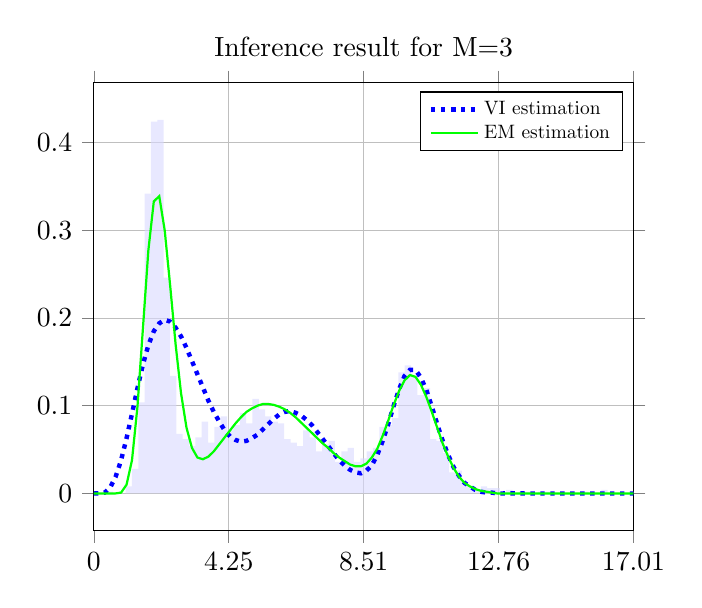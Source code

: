\begin{tikzpicture}
\begin{axis}[legend style={nodes={scale=0.7, transform shape}}, legend cell align={left}, title={Inference result for M=3}, yticklabel style={/pgf/number format/fixed,
            /pgf/number format/precision=3}, grid={major}, yminorgrids={true}, tick align={outside}, xtick={0.0,4.253,8.507,12.76,17.013}, xmin={0.0}, xmax={17.013}, scaled y ticks={false}]
    \addplot[ybar interval, fill={blue!15}, forget plot, opacity={0.6}, draw={none}, bar width={5.0e-6}]
        table[row sep={\\}]
        {
            \\
            0.4  0.002  \\
            0.6  0.0  \\
            0.8  0.0  \\
            1.0  0.008  \\
            1.2  0.028  \\
            1.4  0.104  \\
            1.6  0.342  \\
            1.8  0.424  \\
            2.0  0.426  \\
            2.2  0.246  \\
            2.4  0.134  \\
            2.6  0.068  \\
            2.8  0.062  \\
            3.0  0.054  \\
            3.2  0.064  \\
            3.4  0.082  \\
            3.6  0.058  \\
            3.8  0.076  \\
            4.0  0.088  \\
            4.2  0.072  \\
            4.4  0.078  \\
            4.6  0.092  \\
            4.8  0.08  \\
            5.0  0.108  \\
            5.2  0.096  \\
            5.4  0.088  \\
            5.6  0.082  \\
            5.8  0.08  \\
            6.0  0.062  \\
            6.2  0.058  \\
            6.4  0.054  \\
            6.6  0.072  \\
            6.8  0.064  \\
            7.0  0.048  \\
            7.2  0.056  \\
            7.4  0.06  \\
            7.6  0.036  \\
            7.8  0.048  \\
            8.0  0.052  \\
            8.2  0.036  \\
            8.4  0.04  \\
            8.6  0.048  \\
            8.8  0.052  \\
            9.0  0.076  \\
            9.2  0.078  \\
            9.4  0.086  \\
            9.6  0.138  \\
            9.8  0.146  \\
            10.0  0.134  \\
            10.2  0.112  \\
            10.4  0.12  \\
            10.6  0.062  \\
            10.8  0.06  \\
            11.0  0.046  \\
            11.2  0.024  \\
            11.4  0.026  \\
            11.6  0.01  \\
            11.8  0.008  \\
            12.0  0.004  \\
            12.2  0.008  \\
            12.4  0.006  \\
            12.6  0.006  \\
            12.8  0.002  \\
            13.0  0.004  \\
            13.2  0.0  \\
            13.4  0.002  \\
            13.6  0.002  \\
            13.8  0.0  \\
            14.0  0.002  \\
            14.2  0.002  \\
            14.4  0.0  \\
            14.6  0.0  \\
            14.8  0.0  \\
            15.0  0.0  \\
            15.2  0.0  \\
            15.4  0.002  \\
            15.6  0.0  \\
            15.8  0.0  \\
            16.0  0.004  \\
            16.2  0.0  \\
            16.4  0.0  \\
            16.6  0.0  \\
            16.8  0.0  \\
            17.0  0.002  \\
            17.2  0.0  \\
        }
        ;
    \addplot[style={{ultra thick, dotted}}, color={blue}]
        table[row sep={\\}]
        {
            \\
            0.0  0.0  \\
            0.172  7.237e-5  \\
            0.344  0.001  \\
            0.516  0.007  \\
            0.687  0.019  \\
            0.859  0.038  \\
            1.031  0.063  \\
            1.203  0.091  \\
            1.375  0.12  \\
            1.547  0.147  \\
            1.718  0.169  \\
            1.89  0.185  \\
            2.062  0.194  \\
            2.234  0.198  \\
            2.406  0.196  \\
            2.578  0.189  \\
            2.75  0.179  \\
            2.921  0.166  \\
            3.093  0.151  \\
            3.265  0.136  \\
            3.437  0.121  \\
            3.609  0.106  \\
            3.781  0.093  \\
            3.953  0.082  \\
            4.124  0.072  \\
            4.296  0.065  \\
            4.468  0.061  \\
            4.64  0.059  \\
            4.812  0.06  \\
            4.984  0.063  \\
            5.155  0.067  \\
            5.327  0.073  \\
            5.499  0.079  \\
            5.671  0.085  \\
            5.843  0.09  \\
            6.015  0.093  \\
            6.187  0.094  \\
            6.358  0.092  \\
            6.53  0.089  \\
            6.702  0.084  \\
            6.874  0.078  \\
            7.046  0.07  \\
            7.218  0.062  \\
            7.389  0.054  \\
            7.561  0.046  \\
            7.733  0.038  \\
            7.905  0.032  \\
            8.077  0.027  \\
            8.249  0.024  \\
            8.421  0.023  \\
            8.592  0.026  \\
            8.764  0.032  \\
            8.936  0.044  \\
            9.108  0.06  \\
            9.28  0.079  \\
            9.452  0.1  \\
            9.624  0.119  \\
            9.795  0.134  \\
            9.967  0.141  \\
            10.139  0.141  \\
            10.311  0.132  \\
            10.483  0.118  \\
            10.655  0.099  \\
            10.826  0.079  \\
            10.998  0.06  \\
            11.17  0.044  \\
            11.342  0.03  \\
            11.514  0.02  \\
            11.686  0.012  \\
            11.858  0.008  \\
            12.029  0.004  \\
            12.201  0.002  \\
            12.373  0.001  \\
            12.545  0.001  \\
            12.717  0.0  \\
            12.889  0.0  \\
            13.06  7.015e-5  \\
            13.232  3.108e-5  \\
            13.404  1.333e-5  \\
            13.576  5.543e-6  \\
            13.748  2.241e-6  \\
            13.92  8.847e-7  \\
            14.092  3.437e-7  \\
            14.263  1.332e-7  \\
            14.435  5.27e-8  \\
            14.607  2.206e-8  \\
            14.779  1.019e-8  \\
            14.951  5.332e-9  \\
            15.123  3.147e-9  \\
            15.295  2.029e-9  \\
            15.466  1.381e-9  \\
            15.638  9.68e-10  \\
            15.81  6.893e-10  \\
            15.982  4.949e-10  \\
            16.154  3.57e-10  \\
            16.326  2.583e-10  \\
            16.497  1.871e-10  \\
            16.669  1.357e-10  \\
            16.841  9.853e-11  \\
            17.013  7.154e-11  \\
        }
        ;
    \addlegendentry {VI estimation}
    \addplot[style={{thick, solid}}, color={green}]
        table[row sep={\\}]
        {
            \\
            0.0  0.0  \\
            0.172  1.024e-14  \\
            0.344  2.2e-9  \\
            0.516  1.425e-6  \\
            0.687  8.472e-5  \\
            0.859  0.001  \\
            1.031  0.01  \\
            1.203  0.038  \\
            1.375  0.099  \\
            1.547  0.188  \\
            1.718  0.277  \\
            1.89  0.333  \\
            2.062  0.339  \\
            2.234  0.3  \\
            2.406  0.237  \\
            2.578  0.17  \\
            2.75  0.114  \\
            2.921  0.075  \\
            3.093  0.052  \\
            3.265  0.041  \\
            3.437  0.039  \\
            3.609  0.042  \\
            3.781  0.048  \\
            3.953  0.056  \\
            4.124  0.064  \\
            4.296  0.072  \\
            4.468  0.08  \\
            4.64  0.087  \\
            4.812  0.093  \\
            4.984  0.097  \\
            5.155  0.1  \\
            5.327  0.102  \\
            5.499  0.102  \\
            5.671  0.101  \\
            5.843  0.099  \\
            6.015  0.096  \\
            6.187  0.092  \\
            6.358  0.087  \\
            6.53  0.081  \\
            6.702  0.075  \\
            6.874  0.069  \\
            7.046  0.063  \\
            7.218  0.057  \\
            7.389  0.052  \\
            7.561  0.046  \\
            7.733  0.041  \\
            7.905  0.037  \\
            8.077  0.033  \\
            8.249  0.031  \\
            8.421  0.031  \\
            8.592  0.034  \\
            8.764  0.041  \\
            8.936  0.051  \\
            9.108  0.066  \\
            9.28  0.083  \\
            9.452  0.101  \\
            9.624  0.117  \\
            9.795  0.129  \\
            9.967  0.135  \\
            10.139  0.133  \\
            10.311  0.124  \\
            10.483  0.11  \\
            10.655  0.093  \\
            10.826  0.075  \\
            10.998  0.057  \\
            11.17  0.042  \\
            11.342  0.029  \\
            11.514  0.019  \\
            11.686  0.012  \\
            11.858  0.008  \\
            12.029  0.005  \\
            12.201  0.003  \\
            12.373  0.002  \\
            12.545  0.001  \\
            12.717  0.0  \\
            12.889  0.0  \\
            13.06  0.0  \\
            13.232  0.0  \\
            13.404  7.132e-5  \\
            13.576  5.02e-5  \\
            13.748  3.666e-5  \\
            13.92  2.741e-5  \\
            14.092  2.078e-5  \\
            14.263  1.586e-5  \\
            14.435  1.214e-5  \\
            14.607  9.3e-6  \\
            14.779  7.119e-6  \\
            14.951  5.444e-6  \\
            15.123  4.156e-6  \\
            15.295  3.168e-6  \\
            15.466  2.411e-6  \\
            15.638  1.832e-6  \\
            15.81  1.389e-6  \\
            15.982  1.052e-6  \\
            16.154  7.956e-7  \\
            16.326  6.007e-7  \\
            16.497  4.529e-7  \\
            16.669  3.409e-7  \\
            16.841  2.563e-7  \\
            17.013  1.924e-7  \\
        }
        ;
    \addlegendentry {EM estimation}
\end{axis}
\end{tikzpicture}
